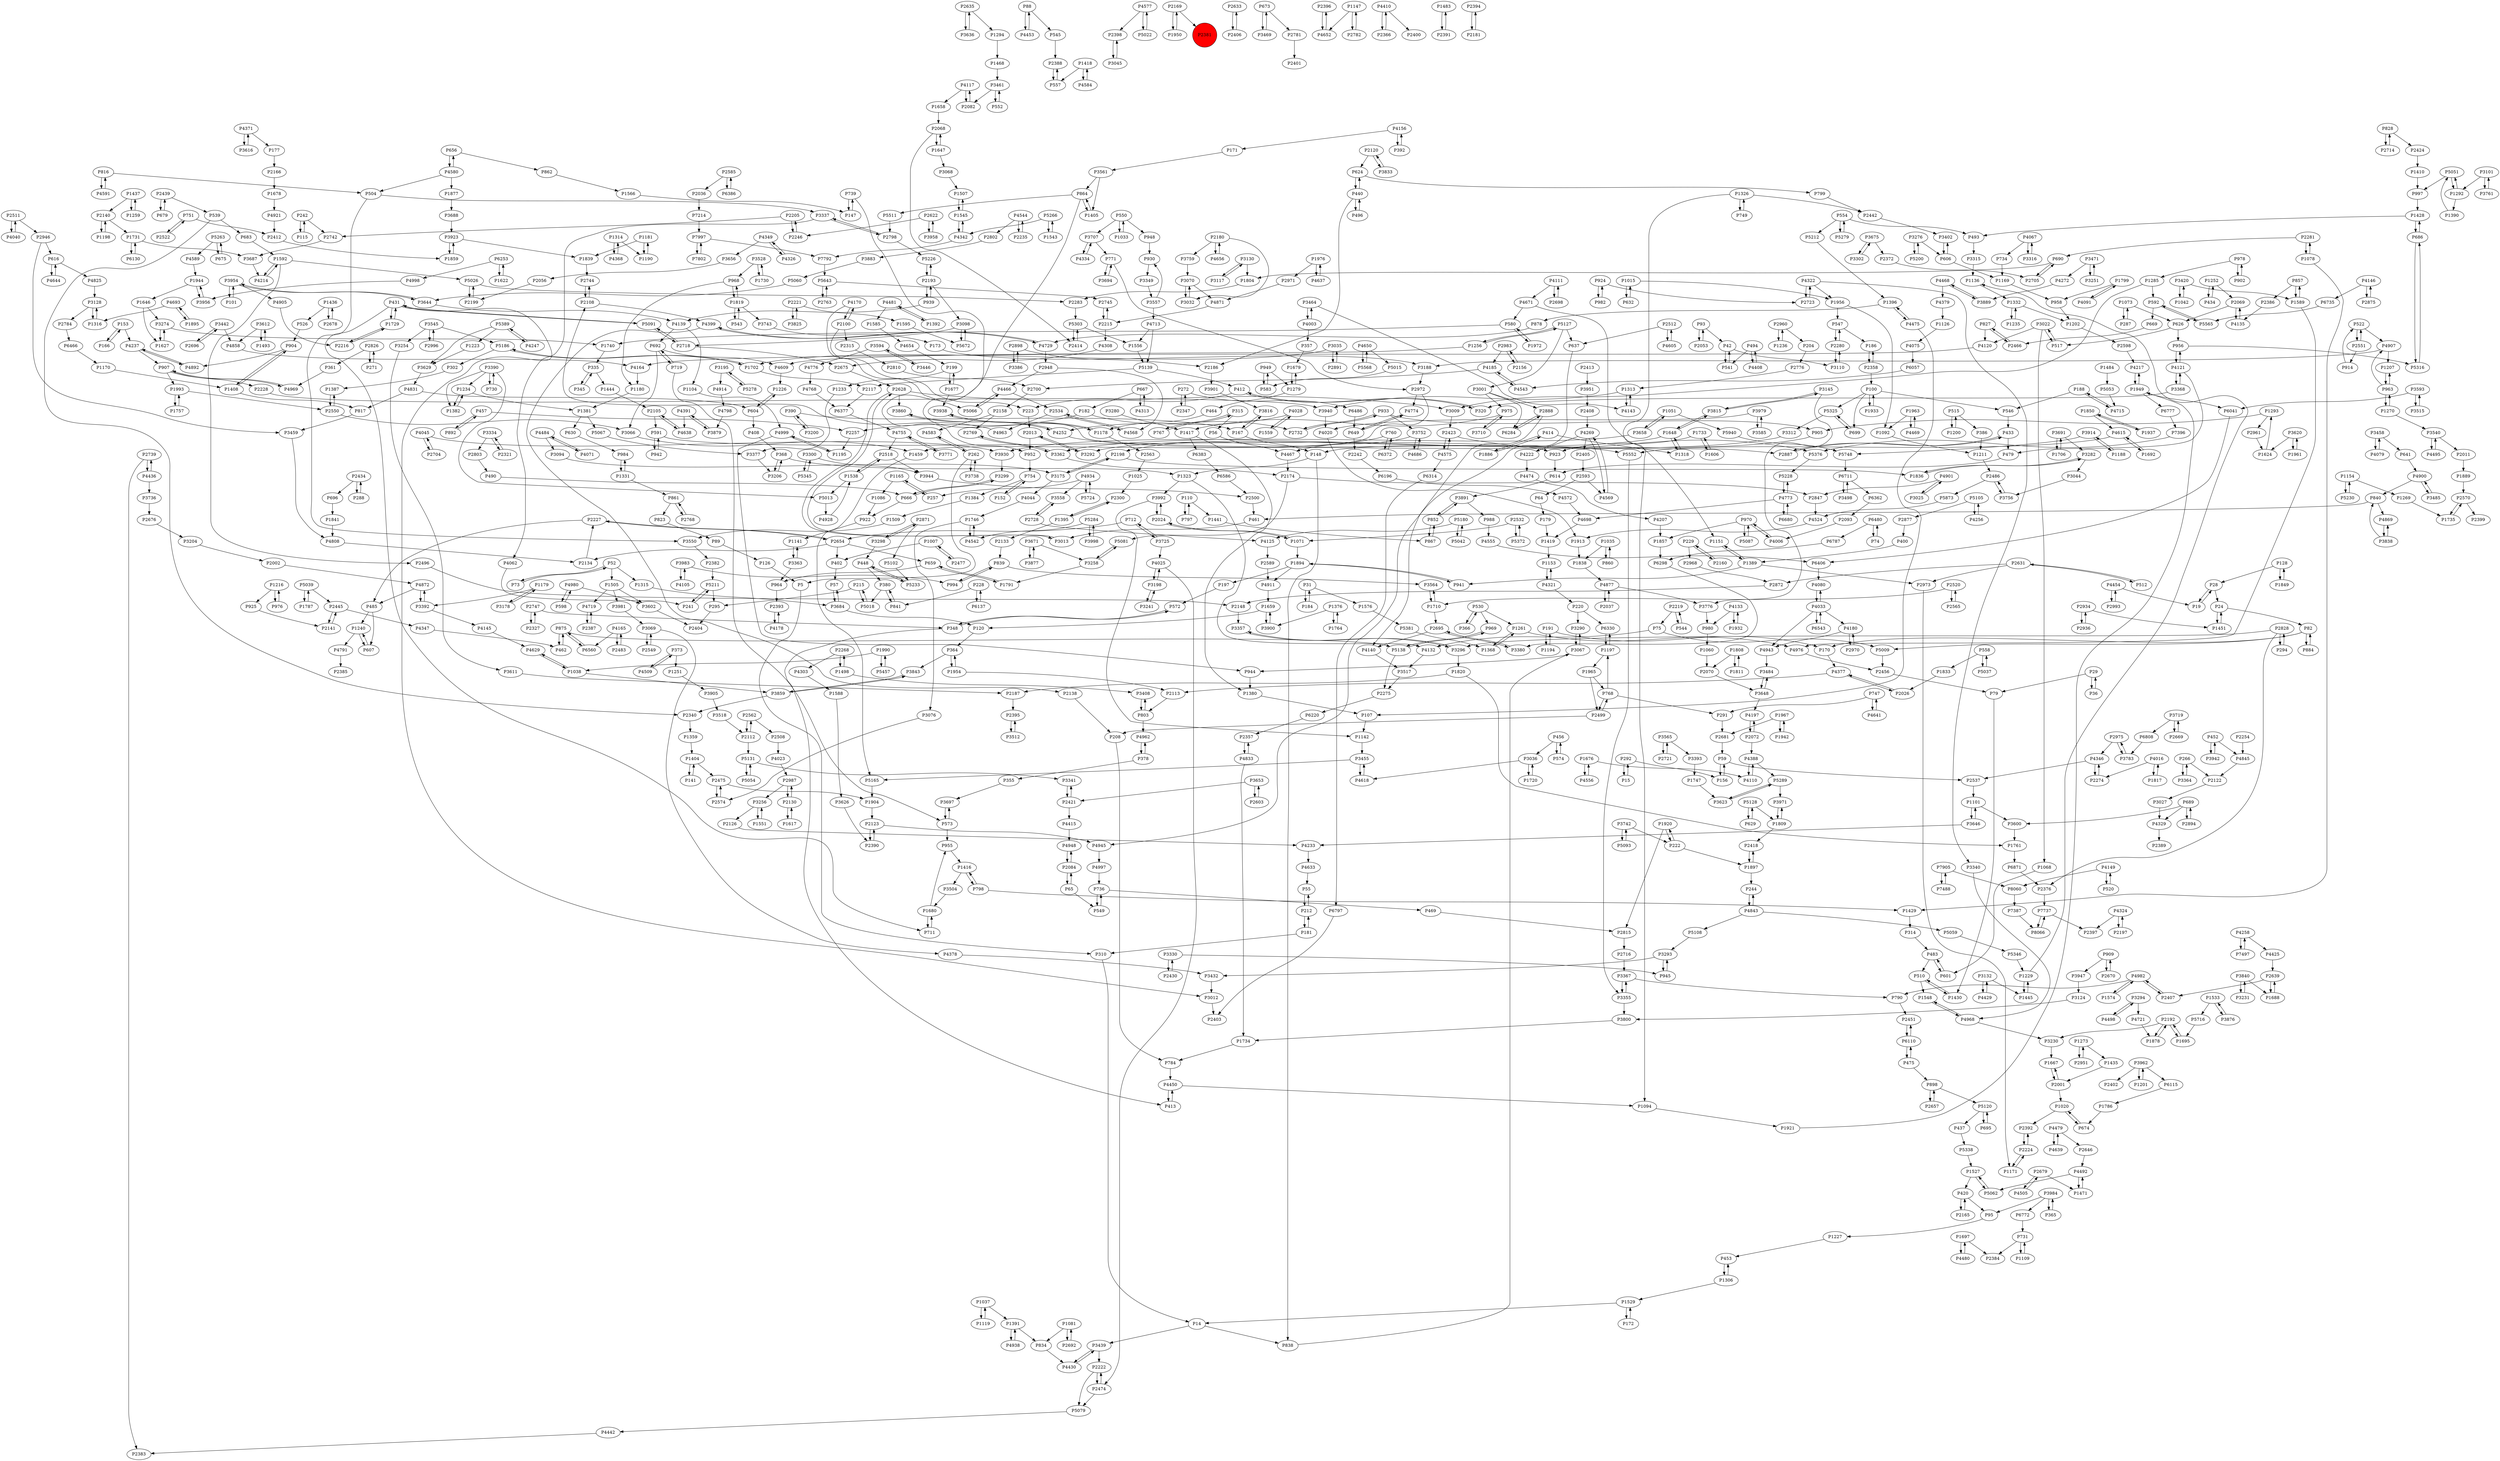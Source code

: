 digraph {
	P1428 -> P493
	P88 -> P4453
	P1498 -> P3408
	P2442 -> P3402
	P28 -> P19
	P4877 -> P2037
	P2072 -> P4197
	P2358 -> P100
	P4962 -> P378
	P3761 -> P3101
	P1007 -> P2477
	P4067 -> P734
	P4143 -> P1313
	P3992 -> P2024
	P2961 -> P1624
	P1559 -> P4028
	P504 -> P3337
	P89 -> P126
	P4466 -> P5066
	P5568 -> P4650
	P1223 -> P3629
	P4577 -> P2398
	P1007 -> P402
	P839 -> P994
	P1376 -> P1764
	P4033 -> P4180
	P4197 -> P2072
	P2002 -> P4872
	P1252 -> P434
	P14 -> P838
	P768 -> P1197
	P4020 -> P1913
	P504 -> P3550
	P1436 -> P526
	P922 -> P1141
	P3648 -> P4197
	P2395 -> P3512
	P2222 -> P2474
	P4140 -> P3517
	P2130 -> P2987
	P2871 -> P3298
	P5062 -> P1527
	P4544 -> P2802
	P4321 -> P220
	P4222 -> P4474
	P2108 -> P4399
	P2169 -> P1950
	P3302 -> P3675
	P1894 -> P197
	P1408 -> P904
	P335 -> P1444
	P1993 -> P1757
	P7905 -> P7488
	P3464 -> P4003
	P1731 -> P6130
	P1809 -> P2418
	P420 -> P2165
	P2993 -> P4454
	P5087 -> P970
	P1404 -> P141
	P4715 -> P188
	P3719 -> P2669
	P4117 -> P1658
	P1897 -> P2418
	P898 -> P2657
	P215 -> P5018
	P4872 -> P485
	P1877 -> P3688
	P827 -> P2466
	P4980 -> P598
	P2551 -> P914
	P2423 -> P5376
	P2888 -> P6284
	P1109 -> P731
	P3504 -> P1680
	P1416 -> P3504
	P4755 -> P3771
	P1498 -> P2268
	P1878 -> P2192
	P3274 -> P1627
	P4349 -> P4326
	P2744 -> P2108
	P686 -> P5316
	P1710 -> P2695
	P666 -> P922
	P3984 -> P6772
	P4650 -> P5568
	P156 -> P59
	P3540 -> P2011
	P1273 -> P1435
	P731 -> P1109
	P4997 -> P736
	P2631 -> P2973
	P4637 -> P1976
	P4237 -> P907
	P4347 -> P462
	P3942 -> P452
	P4575 -> P2423
	P1622 -> P6253
	P1734 -> P784
	P3045 -> P2398
	P1256 -> P4609
	P5716 -> P1695
	P220 -> P3290
	P4798 -> P3879
	P390 -> P167
	P2934 -> P1451
	P857 -> P2386
	P994 -> P839
	P592 -> P669
	P2224 -> P1171
	P952 -> P754
	P626 -> P956
	P2565 -> P2520
	P2946 -> P3459
	P2268 -> P1498
	P2340 -> P1359
	P2280 -> P547
	P3258 -> P1791
	P3442 -> P4858
	P4474 -> P4207
	P1259 -> P1437
	P4943 -> P3484
	P294 -> P2828
	P4524 -> P1913
	P3742 -> P5093
	P6586 -> P2500
	P949 -> P1279
	P583 -> P949
	P1648 -> P3292
	P2445 -> P2141
	P1316 -> P3128
	P3312 -> P3930
	P630 -> P984
	P3455 -> P5165
	P6130 -> P1731
	P1081 -> P834
	P2001 -> P1020
	P904 -> P1408
	P3688 -> P3923
	P4492 -> P1471
	P3390 -> P5013
	P3251 -> P3471
	P357 -> P1679
	P3101 -> P3761
	P1659 -> P3900
	P3938 -> P1178
	P4773 -> P5228
	P573 -> P3697
	P541 -> P42
	P3022 -> P1068
	P2551 -> P522
	P4170 -> P2100
	P1181 -> P1839
	P1234 -> P1382
	P1820 -> P2187
	P302 -> P1387
	P930 -> P3349
	P15 -> P292
	P3984 -> P365
	P3124 -> P3800
	P4016 -> P2274
	P2123 -> P2390
	P469 -> P2815
	P1417 -> P1380
	P4149 -> P520
	P4149 -> P8060
	P5066 -> P4466
	P3611 -> P2187
	P3393 -> P1747
	P1627 -> P3274
	P1382 -> P1234
	P6220 -> P2357
	P5059 -> P5346
	P4326 -> P4349
	P5552 -> P3355
	P798 -> P1416
	P1405 -> P864
	P522 -> P4907
	P771 -> P2972
	P1292 -> P1390
	P580 -> P1972
	P2424 -> P1410
	P288 -> P2434
	P712 -> P3725
	P390 -> P3200
	P1576 -> P5381
	P7214 -> P7997
	P2633 -> P2406
	P291 -> P2681
	P4388 -> P4110
	P3001 -> P6284
	P1617 -> P2130
	P1141 -> P3363
	P4755 -> P2518
	P1094 -> P1921
	P2113 -> P803
	P1390 -> P5051
	P669 -> P2466
	P3044 -> P3756
	P5105 -> P4256
	P3001 -> P2888
	P5015 -> P583
	P1391 -> P834
	P1178 -> P2563
	P4185 -> P2700
	P82 -> P170
	P4324 -> P2397
	P624 -> P440
	P924 -> P2723
	P2747 -> P348
	P958 -> P1202
	P4572 -> P4698
	P2105 -> P591
	P4170 -> P5066
	P366 -> P530
	P1533 -> P5716
	P2875 -> P4146
	P153 -> P166
	P1154 -> P1269
	P2451 -> P6110
	P4346 -> P2537
	P3710 -> P975
	P1261 -> P1368
	P4945 -> P4997
	P1895 -> P4693
	P909 -> P2670
	P2654 -> P2227
	P3035 -> P2891
	P3545 -> P3254
	P3069 -> P2549
	P2728 -> P4125
	P695 -> P5120
	P673 -> P3469
	P4892 -> P4237
	P335 -> P345
	P7997 -> P7792
	P1234 -> P1381
	P1073 -> P287
	P3833 -> P2120
	P3594 -> P4776
	P3471 -> P4272
	P616 -> P4825
	P79 -> P1430
	P1240 -> P4791
	P2215 -> P4308
	P5 -> P310
	P607 -> P1240
	P1154 -> P5230
	P4774 -> P649
	P3771 -> P4755
	P3840 -> P3231
	P2718 -> P2675
	P4871 -> P2215
	P2216 -> P1729
	P197 -> P572
	P1990 -> P1038
	P3256 -> P1551
	P573 -> P955
	P414 -> P1886
	P2972 -> P1459
	P1015 -> P1956
	P1667 -> P2001
	P2474 -> P5079
	P7997 -> P7802
	P95 -> P1227
	P2396 -> P4652
	P1252 -> P2069
	P3859 -> P2340
	P6383 -> P6586
	P4580 -> P1877
	P4391 -> P3879
	P1015 -> P632
	P1949 -> P6777
	P3298 -> P448
	P2406 -> P2633
	P964 -> P2393
	P2439 -> P679
	P1170 -> P1408
	P1035 -> P860
	P3653 -> P2421
	P2522 -> P751
	P4877 -> P3776
	P3725 -> P712
	P892 -> P457
	P1595 -> P5672
	P3752 -> P4467
	P2763 -> P5643
	P968 -> P1180
	P402 -> P57
	P3420 -> P1589
	P1545 -> P4342
	P1226 -> P604
	P314 -> P483
	P4045 -> P2704
	P683 -> P1592
	P6115 -> P1786
	P1368 -> P1261
	P1416 -> P798
	P4091 -> P1799
	P6480 -> P74
	P790 -> P2451
	P1313 -> P4143
	P3485 -> P4900
	P768 -> P2499
	P2698 -> P4111
	P526 -> P904
	P494 -> P4408
	P7396 -> P5376
	P3743 -> P173
	P2205 -> P2742
	P5289 -> P3971
	P3838 -> P4869
	P4475 -> P107
	P5200 -> P3276
	P970 -> P4006
	P546 -> P433
	P2174 -> P2847
	P878 -> P4729
	P4025 -> P3198
	P2888 -> P4140
	P692 -> P719
	P686 -> P1428
	P5081 -> P3258
	P1624 -> P1293
	P948 -> P930
	P591 -> P942
	P4003 -> P357
	P6711 -> P3498
	P167 -> P3816
	P1313 -> P3940
	P4468 -> P3889
	P2001 -> P1667
	P1538 -> P5013
	P1169 -> P958
	P4322 -> P1956
	P220 -> P6330
	P5565 -> P592
	P5102 -> P5233
	P5018 -> P215
	P1408 -> P817
	P2570 -> P2399
	P5165 -> P1904
	P1285 -> P3009
	P5325 -> P3312
	P2550 -> P3066
	P431 -> P3012
	P2716 -> P3367
	P3330 -> P945
	P1592 -> P5026
	P110 -> P797
	P24 -> P1451
	P1799 -> P4091
	P5093 -> P3742
	P3561 -> P864
	P2414 -> P5303
	P4721 -> P1878
	P4023 -> P2987
	P5180 -> P4125
	P2100 -> P223
	P3368 -> P4121
	P1976 -> P4637
	P1648 -> P3815
	P7905 -> P8060
	P2388 -> P557
	P754 -> P152
	P2520 -> P1710
	P4121 -> P3368
	P4121 -> P956
	P1954 -> P364
	P6480 -> P6787
	P440 -> P2186
	P988 -> P4555
	P1331 -> P984
	P73 -> P52
	P5091 -> P431
	P3392 -> P4145
	P3128 -> P2784
	P4006 -> P970
	P4410 -> P2366
	P4178 -> P2393
	P2407 -> P4982
	P2321 -> P3334
	P272 -> P2347
	P3623 -> P5289
	P4492 -> P5062
	P3280 -> P1417
	P1179 -> P3178
	P1273 -> P2951
	P1606 -> P1733
	P31 -> P184
	P88 -> P545
	P3296 -> P3357
	P2037 -> P4877
	P182 -> P2732
	P2180 -> P3759
	P3446 -> P3594
	P1417 -> P6383
	P1035 -> P1838
	P558 -> P1833
	P4901 -> P3025
	P199 -> P1677
	P6377 -> P4755
	P1037 -> P1391
	P2398 -> P3045
	P3564 -> P1710
	P4346 -> P2274
	P3671 -> P3877
	P1306 -> P453
	P2126 -> P4233
	P4430 -> P3439
	P3565 -> P3393
	P2140 -> P1731
	P624 -> P799
	P3646 -> P1101
	P1507 -> P1545
	P6560 -> P875
	P2675 -> P2628
	P3859 -> P3843
	P2165 -> P420
	P2315 -> P2810
	P262 -> P3738
	P1730 -> P3528
	P4469 -> P1963
	P1396 -> P878
	P2872 -> P2148
	P2562 -> P2508
	P6057 -> P4543
	P2357 -> P4833
	P861 -> P823
	P4969 -> P907
	P4467 -> P2174
	P6196 -> P4572
	P433 -> P479
	P2971 -> P4871
	P2728 -> P3558
	P1256 -> P5127
	P3905 -> P3518
	P816 -> P4591
	P368 -> P1323
	P5303 -> P1556
	P2585 -> P6386
	P2802 -> P3883
	P2696 -> P3442
	P6253 -> P1622
	P6680 -> P4773
	P2300 -> P1395
	P1702 -> P5186
	P355 -> P3697
	P1731 -> P3687
	P4436 -> P3736
	P1819 -> P3743
	P2327 -> P2747
	P939 -> P2193
	P242 -> P2742
	P816 -> P504
	P1240 -> P607
	P3117 -> P3130
	P5042 -> P5180
	P4776 -> P4768
	P1747 -> P3623
	P616 -> P4644
	P3067 -> P944
	P3282 -> P1836
	P2603 -> P3653
	P4105 -> P3983
	P2192 -> P3230
	P2654 -> P2134
	P2718 -> P5091
	P3954 -> P101
	P2973 -> P1171
	P5060 -> P3644
	P5284 -> P4542
	P6372 -> P760
	P1761 -> P6871
	P6314 -> P6797
	P4825 -> P3128
	P4391 -> P4638
	P4999 -> P1195
	P3658 -> P3362
	P3900 -> P1659
	P2134 -> P2227
	P3719 -> P6808
	P4410 -> P2400
	P2676 -> P3204
	P530 -> P366
	P2512 -> P4605
	P4481 -> P1392
	P292 -> P15
	P547 -> P186
	P3461 -> P552
	P1092 -> P1211
	P6777 -> P7396
	P4968 -> P3230
	P1746 -> P4542
	P3646 -> P4233
	P799 -> P2442
	P1179 -> P3392
	P751 -> P2522
	P184 -> P31
	P1384 -> P1509
	P2894 -> P689
	P128 -> P28
	P2222 -> P5079
	P656 -> P862
	P3036 -> P1720
	P1389 -> P1151
	P3616 -> P4371
	P4843 -> P5059
	P1692 -> P4615
	P1678 -> P4921
	P626 -> P517
	P2705 -> P690
	P1894 -> P941
	P4833 -> P1734
	P1961 -> P3620
	P739 -> P147
	P42 -> P3110
	P1235 -> P1332
	P4583 -> P262
	P440 -> P496
	P4125 -> P2589
	P1437 -> P2140
	P554 -> P493
	P689 -> P3600
	P3512 -> P2395
	P3951 -> P2408
	P719 -> P573
	P4556 -> P1676
	P1509 -> P3550
	P4120 -> P4164
	P3545 -> P2996
	P1658 -> P2068
	P649 -> P4774
	P448 -> P380
	P65 -> P549
	P3691 -> P1706
	P412 -> P223
	P4773 -> P6680
	P1677 -> P199
	P1956 -> P1092
	P862 -> P1566
	P2227 -> P485
	P2549 -> P3069
	P378 -> P4962
	P461 -> P3013
	P4256 -> P5105
	P3992 -> P1142
	P52 -> P1505
	P5748 -> P6711
	P861 -> P2768
	P3094 -> P3175
	P923 -> P614
	P2563 -> P1025
	P1956 -> P547
	P4633 -> P55
	P4484 -> P4071
	P2628 -> P3860
	P4693 -> P1316
	P5131 -> P5054
	P2635 -> P3636
	P2224 -> P2392
	P4544 -> P2235
	P191 -> P1194
	P75 -> P5009
	P5051 -> P997
	P1548 -> P4968
	P2631 -> P512
	P52 -> P73
	P3110 -> P2280
	P3684 -> P120
	P1786 -> P674
	P2798 -> P3337
	P2828 -> P294
	P1468 -> P3461
	P1261 -> P4976
	P413 -> P4450
	P2975 -> P3783
	P365 -> P3984
	P5511 -> P2798
	P3292 -> P2013
	P852 -> P867
	P2180 -> P4656
	P4342 -> P7792
	P6772 -> P731
	P3979 -> P3585
	P736 -> P549
	P3175 -> P4044
	P2486 -> P5873
	P4075 -> P6057
	P2169 -> P2381
	P452 -> P3942
	P734 -> P1169
	P4713 -> P1556
	P3594 -> P3446
	P4568 -> P2534
	P244 -> P4843
	P2158 -> P4583
	P2593 -> P64
	P4934 -> P3558
	P2739 -> P4436
	P3891 -> P988
	P2776 -> P1313
	P1435 -> P2001
	P2574 -> P2475
	P4269 -> P4222
	P4639 -> P4479
	P4577 -> P5022
	P841 -> P380
	P5091 -> P2718
	P515 -> P1200
	P5228 -> P4773
	P907 -> P4969
	P904 -> P4892
	P1171 -> P2224
	P2898 -> P3386
	P2140 -> P1198
	P2622 -> P3958
	P4591 -> P816
	P3274 -> P1740
	P3363 -> P964
	P1430 -> P510
	P4033 -> P4080
	P1165 -> P1086
	P2193 -> P3098
	P315 -> P56
	P5105 -> P2877
	P171 -> P3561
	P1037 -> P1119
	P3983 -> P994
	P4858 -> P4164
	P186 -> P2358
	P3707 -> P4334
	P1285 -> P592
	P2593 -> P4569
	P4132 -> P3517
	P2072 -> P4388
	P550 -> P948
	P5724 -> P4934
	P4609 -> P1226
	P2483 -> P4165
	P3334 -> P2321
	P4495 -> P3540
	P3293 -> P3432
	P1445 -> P1229
	P2635 -> P1294
	P2589 -> P4911
	P1197 -> P1965
	P3940 -> P4020
	P1236 -> P2960
	P4067 -> P3316
	P942 -> P591
	P4258 -> P4425
	P550 -> P1033
	P448 -> P5233
	P147 -> P739
	P1202 -> P2598
	P1679 -> P1279
	P2013 -> P952
	P1020 -> P2392
	P3752 -> P4686
	P4040 -> P2511
	P3032 -> P3070
	P1147 -> P2782
	P3367 -> P3355
	P6797 -> P2403
	P543 -> P1819
	P1920 -> P2815
	P2714 -> P828
	P2692 -> P1081
	P1729 -> P431
	P2987 -> P3256
	P4165 -> P6560
	P3725 -> P4025
	P1180 -> P1381
	P5108 -> P3293
	P659 -> P964
	P100 -> P546
	P2421 -> P3341
	P93 -> P42
	P1894 -> P4911
	P400 -> P1389
	P1294 -> P1468
	P1437 -> P1259
	P3984 -> P95
	P4442 -> P2383
	P100 -> P1933
	P5230 -> P1154
	P2987 -> P2130
	P3368 -> P320
	P3914 -> P5748
	P3815 -> P1648
	P2268 -> P4303
	P1292 -> P5051
	P3334 -> P2803
	P2386 -> P4135
	P860 -> P1035
	P3958 -> P2622
	P2500 -> P461
	P3877 -> P3671
	P817 -> P3459
	P3653 -> P2603
	P100 -> P5325
	P2372 -> P2705
	P1326 -> P749
	P4247 -> P5389
	P2105 -> P4638
	P4928 -> P1538
	P2024 -> P3992
	P6253 -> P4998
	P2197 -> P4324
	P3195 -> P4914
	P3066 -> P1459
	P2193 -> P939
	P1543 -> P5266
	P1648 -> P1318
	P3128 -> P1316
	P522 -> P2551
	P1451 -> P24
	P3067 -> P3290
	P6466 -> P1170
	P1126 -> P4075
	P320 -> P412
	P690 -> P1804
	P4111 -> P2698
	P2562 -> P2112
	P5026 -> P2283
	P3458 -> P4079
	P434 -> P1252
	P1697 -> P4480
	P2960 -> P1236
	P1293 -> P905
	P2198 -> P3175
	P2192 -> P1695
	P4025 -> P2474
	P1441 -> P867
	P315 -> P767
	P153 -> P4237
	P1483 -> P2391
	P1038 -> P3859
	P978 -> P902
	P1181 -> P1190
	P3377 -> P3206
	P272 -> P6486
	P3198 -> P3241
	P2405 -> P2593
	P2466 -> P827
	P2024 -> P1071
	P1033 -> P550
	P2228 -> P3940
	P1436 -> P2678
	P456 -> P574
	P3025 -> P4901
	P3962 -> P6115
	P2082 -> P4117
	P3687 -> P4214
	P2970 -> P4180
	P5051 -> P1292
	P1201 -> P3962
	P4028 -> P4252
	P2877 -> P400
	P2803 -> P490
	P1592 -> P2496
	P1323 -> P4132
	P945 -> P3293
	P494 -> P541
	P1592 -> P4214
	P3825 -> P2221
	P5120 -> P695
	P949 -> P583
	P898 -> P5120
	P3296 -> P1820
	P3098 -> P5672
	P287 -> P1073
	P3364 -> P266
	P2768 -> P861
	P3518 -> P2112
	P3299 -> P666
	P1585 -> P4654
	P222 -> P1897
	P2679 -> P1471
	P4808 -> P2134
	P1811 -> P1808
	P5211 -> P241
	P4907 -> P3188
	P3675 -> P2372
	P2100 -> P2315
	P2670 -> P909
	P2723 -> P4322
	P5389 -> P3629
	P2242 -> P6196
	P4269 -> P2405
	P614 -> P3891
	P5139 -> P2117
	P3068 -> P1507
	P749 -> P1326
	P1841 -> P4808
	P2678 -> P1436
	P659 -> P1791
	P592 -> P5565
	P970 -> P1857
	P3206 -> P368
	P6871 -> P2376
	P1151 -> P1389
	P262 -> P4583
	P1538 -> P2518
	P3439 -> P2222
	P1505 -> P3602
	P699 -> P5325
	P2068 -> P1647
	P803 -> P3408
	P4569 -> P4269
	P1404 -> P2475
	P4901 -> P2847
	P120 -> P364
	P2739 -> P2383
	P223 -> P2013
	P6711 -> P6362
	P4982 -> P790
	P4111 -> P4671
	P2695 -> P4140
	P606 -> P1169
	P378 -> P355
	P2960 -> P204
	P2518 -> P3944
	P1944 -> P3956
	P6041 -> P6406
	P212 -> P55
	P4843 -> P5108
	P4479 -> P4639
	P673 -> P2781
	P4003 -> P3464
	P2520 -> P2565
	P115 -> P242
	P520 -> P4149
	P2518 -> P1538
	P56 -> P4467
	P3315 -> P1136
	P6137 -> P228
	P166 -> P153
	P1967 -> P2681
	P3550 -> P2382
	P2639 -> P2407
	P3439 -> P4430
	P606 -> P3402
	P4968 -> P1548
	P4156 -> P171
	P679 -> P2439
	P3178 -> P1179
	P674 -> P1020
	P4233 -> P4633
	P2550 -> P1387
	P1820 -> P1761
	P550 -> P3707
	P310 -> P14
	P747 -> P4641
	P204 -> P2776
	P2186 -> P3901
	P1972 -> P580
	P4146 -> P6735
	P969 -> P5138
	P2508 -> P4023
	P852 -> P3891
	P29 -> P36
	P5672 -> P3098
	P5940 -> P5748
	P4914 -> P4798
	P75 -> P4132
	P1190 -> P1181
	P5873 -> P4524
	P1211 -> P2486
	P4133 -> P1932
	P1921 -> P1949
	P4980 -> P3602
	P3188 -> P2972
	P1315 -> P3684
	P530 -> P969
	P2219 -> P544
	P667 -> P182
	P760 -> P2198
	P6110 -> P475
	P834 -> P4430
	P2108 -> P2744
	P1165 -> P257
	P3282 -> P3044
	P172 -> P1529
	P554 -> P5279
	P3195 -> P5278
	P1418 -> P557
	P4481 -> P1585
	P4408 -> P494
	P1646 -> P3274
	P604 -> P1226
	P574 -> P456
	P3691 -> P3282
	P3620 -> P1624
	P3838 -> P840
	P4652 -> P2396
	P840 -> P461
	P515 -> P386
	P2534 -> P4568
	P1574 -> P4982
	P1804 -> P2283
	P266 -> P3364
	P5211 -> P295
	P3198 -> P4025
	P1746 -> P3076
	P2534 -> P4963
	P6110 -> P2451
	P2084 -> P65
	P4729 -> P4399
	P52 -> P1315
	P5289 -> P3623
	P2130 -> P1617
	P364 -> P1954
	P2254 -> P4845
	P6330 -> P1197
	P2679 -> P4505
	P3362 -> P2769
	P3883 -> P5060
	P2056 -> P2199
	P2393 -> P4178
	P1101 -> P3600
	P2227 -> P2654
	P2439 -> P539
	P3891 -> P852
	P408 -> P368
	P1937 -> P1850
	P42 -> P541
	P1251 -> P3905
	P295 -> P2404
	P875 -> P462
	P2221 -> P1595
	P4121 -> P479
	P1551 -> P3256
	P3022 -> P4120
	P1965 -> P768
	P1963 -> P4469
	P490 -> P666
	P8066 -> P7737
	P414 -> P1318
	P3981 -> P3069
	P1153 -> P4321
	P483 -> P601
	P3517 -> P2275
	P4117 -> P2082
	P2123 -> P4945
	P4845 -> P2122
	P126 -> P5
	P2120 -> P624
	P364 -> P3843
	P2198 -> P1836
	P1020 -> P674
	P74 -> P6480
	P914 -> P522
	P547 -> P2280
	P3130 -> P1804
	P179 -> P1419
	P984 -> P1331
	P2570 -> P1735
	P2166 -> P1678
	P3707 -> P771
	P4214 -> P1592
	P1227 -> P453
	P1071 -> P1894
	P1216 -> P925
	P4650 -> P5015
	P689 -> P2894
	P110 -> P1441
	P2026 -> P4377
	P907 -> P1993
	P3783 -> P2975
	P59 -> P2537
	P215 -> P295
	P7497 -> P4258
	P5026 -> P2199
	P784 -> P4450
	P1904 -> P2123
	P496 -> P440
	P2798 -> P5226
	P649 -> P2242
	P3923 -> P1839
	P907 -> P2228
	P909 -> P3947
	P3341 -> P2421
	P823 -> P89
	P257 -> P1165
	P3013 -> P2628
	P4644 -> P616
	P101 -> P3954
	P5278 -> P3195
	P453 -> P1306
	P1396 -> P4475
	P2828 -> P2376
	P2274 -> P4346
	P2445 -> P4347
	P4934 -> P257
	P857 -> P1589
	P5186 -> P1702
	P2975 -> P4346
	P3889 -> P4468
	P2769 -> P3362
	P3357 -> P3296
	P4139 -> P692
	P1527 -> P5062
	P4145 -> P4629
	P7387 -> P8066
	P4638 -> P2105
	P82 -> P884
	P1419 -> P1153
	P1740 -> P335
	P2486 -> P3756
	P5372 -> P2532
	P1849 -> P128
	P2408 -> P4269
	P4454 -> P2993
	P3528 -> P1730
	P2122 -> P3027
	P3515 -> P3593
	P1418 -> P4584
	P924 -> P982
	P4831 -> P817
	P5316 -> P686
	P2376 -> P7737
	P4693 -> P1895
	P1676 -> P4110
	P4963 -> P2108
	P3355 -> P3367
	P4938 -> P1391
	P4371 -> P177
	P768 -> P291
	P1195 -> P4999
	P1527 -> P420
	P902 -> P978
	P3600 -> P1761
	P2412 -> P1859
	P1680 -> P955
	P2156 -> P2983
	P1932 -> P4133
	P667 -> P4313
	P3432 -> P3012
	P1025 -> P2300
	P3256 -> P2126
	P4080 -> P4033
	P6735 -> P5565
	P4313 -> P667
	P5022 -> P4577
	P1178 -> P3938
	P5186 -> P302
	P3200 -> P390
	P4399 -> P2138
	P2810 -> P2700
	P1886 -> P414
	P4719 -> P2387
	P4905 -> P2216
	P3330 -> P2430
	P1566 -> P147
	P2871 -> P5102
	P6386 -> P2585
	P440 -> P624
	P1293 -> P2961
	P2654 -> P659
	P730 -> P3390
	P1136 -> P1332
	P3658 -> P1051
	P177 -> P2166
	P731 -> P2384
	P3612 -> P1493
	P475 -> P898
	P692 -> P4609
	P5389 -> P1223
	P1078 -> P1429
	P956 -> P5316
	P4133 -> P980
	P8060 -> P7387
	P4342 -> P1545
	P5079 -> P4442
	P3684 -> P57
	P4872 -> P3392
	P4207 -> P1857
	P241 -> P5211
	P485 -> P607
	P2215 -> P2745
	P348 -> P572
	P2826 -> P361
	P3076 -> P2574
	P1207 -> P963
	P475 -> P6110
	P2631 -> P2872
	P3979 -> P4020
	P939 -> P4139
	P2695 -> P3380
	P3498 -> P6711
	P1954 -> P2113
	P3944 -> P2500
	P457 -> P892
	P4165 -> P2483
	P2646 -> P4492
	P751 -> P2412
	P1395 -> P2133
	P4686 -> P3752
	P760 -> P6372
	P2187 -> P2395
	P1060 -> P2070
	P457 -> P2257
	P2100 -> P4170
	P3145 -> P3776
	P2704 -> P4045
	P1051 -> P5940
	P348 -> P413
	P1318 -> P1648
	P1081 -> P2692
	P1229 -> P1445
	P2669 -> P3719
	P1729 -> P2216
	P3558 -> P2728
	P188 -> P546
	P4258 -> P7497
	P2366 -> P4410
	P4454 -> P19
	P1799 -> P958
	P4164 -> P1180
	P3971 -> P1809
	P1710 -> P3564
	P3392 -> P4872
	P3362 -> P2174
	P1993 -> P2550
	P1038 -> P4629
	P2281 -> P1078
	P5131 -> P3341
	P2983 -> P4185
	P3962 -> P2402
	P6543 -> P4033
	P29 -> P79
	P2011 -> P1889
	P1556 -> P5139
	P1381 -> P630
	P3204 -> P2002
	P3035 -> P1702
	P3230 -> P1667
	P5279 -> P554
	P4252 -> P3860
	P1279 -> P464
	P188 -> P4715
	P1787 -> P5039
	P191 -> P170
	P4377 -> P2113
	P2148 -> P3357
	P5138 -> P2275
	P1859 -> P3923
	P933 -> P2732
	P4900 -> P840
	P4998 -> P3956
	P1720 -> P3036
	P1791 -> P659
	P1326 -> P1094
	P14 -> P3439
	P530 -> P1261
	P1429 -> P314
	P373 -> P1251
	P3557 -> P4713
	P554 -> P5212
	P2392 -> P2224
	P6406 -> P4080
	P2742 -> P3687
	P4589 -> P1944
	P5053 -> P4715
	P1942 -> P1967
	P4921 -> P2412
	P1695 -> P2192
	P4016 -> P1817
	P4629 -> P1038
	P2280 -> P3110
	P3671 -> P3258
	P2951 -> P1273
	P3294 -> P4721
	P1147 -> P4652
	P199 -> P1233
	P5338 -> P1527
	P2496 -> P2148
	P2537 -> P1101
	P944 -> P1380
	P59 -> P156
	P3363 -> P1141
	P2394 -> P2181
	P978 -> P1285
	P1197 -> P6330
	P3675 -> P3302
	P3636 -> P2635
	P4071 -> P4484
	P2221 -> P3825
	P3459 -> P4808
	P2084 -> P4948
	P963 -> P4907
	P3471 -> P3251
	P2117 -> P6377
	P3300 -> P5345
	P2948 -> P4466
	P2180 -> P3032
	P544 -> P2219
	P3742 -> P222
	P4907 -> P1207
	P5263 -> P4589
	P1194 -> P191
	P1589 -> P4976
	P2181 -> P2394
	P3694 -> P771
	P3561 -> P1405
	P1216 -> P976
	P464 -> P1178
	P2138 -> P208
	P2983 -> P2156
	P19 -> P28
	P4948 -> P2084
	P2972 -> P4774
	P2499 -> P208
	P433 -> P2887
	P6808 -> P3783
	P170 -> P4377
	P7802 -> P7997
	P3402 -> P606
	P3901 -> P3816
	P1808 -> P2070
	P1380 -> P107
	P1976 -> P2971
	P3276 -> P606
	P690 -> P2705
	P747 -> P291
	P4466 -> P2534
	P1545 -> P1507
	P1314 -> P4368
	P1505 -> P3981
	P1323 -> P3992
	P228 -> P841
	P1270 -> P963
	P4671 -> P1151
	P373 -> P4509
	P1391 -> P4938
	P3069 -> P4378
	P2430 -> P3330
	P5263 -> P675
	P2112 -> P2562
	P1392 -> P4481
	P4505 -> P2679
	P1697 -> P2384
	P4378 -> P3432
	P3380 -> P2695
	P1819 -> P543
	P1588 -> P3626
	P173 -> P3188
	P1071 -> P2024
	P3876 -> P1533
	P3629 -> P4831
	P483 -> P510
	P2781 -> P2401
	P4180 -> P2970
	P968 -> P1819
	P3254 -> P3611
	P2070 -> P3648
	P7792 -> P5643
	P7488 -> P7905
	P479 -> P614
	P3355 -> P3800
	P3484 -> P3648
	P803 -> P4962
	P3930 -> P3299
	P345 -> P335
	P2347 -> P272
	P2275 -> P6220
	P3626 -> P2390
	P4450 -> P1094
	P1990 -> P5457
	P1702 -> P2117
	P980 -> P1060
	P5643 -> P2763
	P3455 -> P4618
	P976 -> P1216
	P2654 -> P402
	P3759 -> P3070
	P637 -> P4945
	P4618 -> P3455
	P431 -> P5091
	P3241 -> P3198
	P517 -> P3022
	P1889 -> P2570
	P1389 -> P941
	P2585 -> P2036
	P1104 -> P4999
	P262 -> P5
	P2160 -> P229
	P1389 -> P2973
	P3656 -> P2056
	P2257 -> P1195
	P4656 -> P2180
	P1078 -> P2281
	P875 -> P5138
	P1529 -> P14
	P4475 -> P1396
	P55 -> P212
	P222 -> P1920
	P3316 -> P4067
	P3840 -> P1688
	P93 -> P2053
	P3843 -> P3859
	P4329 -> P2389
	P632 -> P1015
	P2732 -> P933
	P456 -> P3036
	P181 -> P310
	P3860 -> P4252
	P6298 -> P3380
	P4615 -> P5552
	P591 -> P923
	P2036 -> P7214
	P4436 -> P2739
	P3294 -> P4498
	P5325 -> P699
	P1850 -> P4615
	P666 -> P3299
	P982 -> P924
	P5127 -> P637
	P4654 -> P199
	P31 -> P1576
	P864 -> P5511
	P4033 -> P6543
	P580 -> P1740
	P975 -> P1417
	P181 -> P212
	P1505 -> P4719
	P167 -> P148
	P3442 -> P2696
	P828 -> P2424
	P2828 -> P3296
	P242 -> P115
	P4399 -> P4729
	P65 -> P2084
	P2747 -> P2327
	P1676 -> P4556
	P485 -> P1240
	P4773 -> P4698
	P2700 -> P2158
	P4999 -> P944
	P2423 -> P4575
	P5128 -> P1809
	P2141 -> P2445
	P905 -> P148
	P4349 -> P3656
	P3258 -> P5081
	P5376 -> P5228
	P3132 -> P1445
	P2477 -> P1007
	P970 -> P5087
	P1647 -> P3068
	P601 -> P483
	P1119 -> P1037
	P5039 -> P1787
	P493 -> P3315
	P5643 -> P2745
	P754 -> P1384
	P558 -> P5037
	P4237 -> P4892
	P228 -> P6137
	P1200 -> P515
	P5139 -> P412
	P1410 -> P997
	P2934 -> P2936
	P431 -> P1729
	P4371 -> P3616
	P2219 -> P75
	P3098 -> P2718
	P3776 -> P980
	P712 -> P2654
	P229 -> P2968
	P3276 -> P5200
	P689 -> P4329
	P2681 -> P59
	P2382 -> P5211
	P3620 -> P1961
	P1086 -> P922
	P827 -> P4120
	P696 -> P1841
	P5266 -> P1543
	P3914 -> P1188
	P4217 -> P1949
	P1493 -> P3612
	P5120 -> P437
	P3009 -> P2423
	P1897 -> P244
	P2499 -> P768
	P2532 -> P5372
	P128 -> P1849
	P2387 -> P4719
	P4322 -> P3340
	P545 -> P2388
	P1706 -> P3691
	P1188 -> P3914
	P875 -> P6560
	P6362 -> P2093
	P380 -> P841
	P2456 -> P79
	P3644 -> P3954
	P3012 -> P2403
	P3738 -> P262
	P1808 -> P1811
	P2390 -> P2123
	P6284 -> P2888
	P2511 -> P4040
	P3923 -> P1859
	P867 -> P852
	P955 -> P1416
	P736 -> P469
	P798 -> P1429
	P5180 -> P5042
	P4269 -> P4569
	P975 -> P3710
	P2968 -> P2872
	P864 -> P952
	P3130 -> P3117
	P1042 -> P3420
	P3557 -> P930
	P1757 -> P1993
	P437 -> P5338
	P598 -> P4980
	P5039 -> P2445
	P1950 -> P2169
	P5226 -> P2193
	P1764 -> P1376
	P4641 -> P747
	P4698 -> P1419
	P2826 -> P271
	P3337 -> P2798
	P1331 -> P861
	P4833 -> P2357
	P3458 -> P641
	P1332 -> P1235
	P5266 -> P4342
	P148 -> P838
	P4079 -> P3458
	P36 -> P29
	P4045 -> P3930
	P3593 -> P6041
	P412 -> P320
	P1836 -> P3282
	P3998 -> P5284
	P1963 -> P1092
	P767 -> P315
	P1051 -> P3658
	P539 -> P2340
	P884 -> P82
	P2948 -> P4568
	P1381 -> P5067
	P4033 -> P4943
	P3464 -> P4143
	P3175 -> P2198
	P4498 -> P3294
	P3962 -> P1201
	P1933 -> P100
	P3800 -> P1734
	P1733 -> P923
	P2205 -> P2246
	P5067 -> P3377
	P3420 -> P1042
	P4831 -> P604
	P549 -> P736
	P4843 -> P244
	P3697 -> P573
	P2069 -> P626
	P2946 -> P616
	P4377 -> P2026
	P1269 -> P1735
	P4584 -> P1418
	P2174 -> P5081
	P2622 -> P2246
	P4388 -> P5289
	P3593 -> P3515
	P3585 -> P3979
	P1332 -> P1202
	P1326 -> P2442
	P2898 -> P2186
	P5284 -> P3998
	P2192 -> P1878
	P4453 -> P88
	P271 -> P2826
	P1688 -> P2639
	P4110 -> P4388
	P2120 -> P3833
	P1817 -> P4016
	P1428 -> P686
	P2013 -> P3292
	P5037 -> P558
	P3036 -> P4618
	P840 -> P4869
	P4185 -> P4543
	P4605 -> P2512
	P1733 -> P1606
	P2413 -> P3951
	P1659 -> P120
	P3293 -> P945
	P229 -> P2160
	P1965 -> P2499
	P4139 -> P1104
	P2936 -> P2934
	P4303 -> P1588
	P2358 -> P186
	P452 -> P4845
	P4028 -> P1559
	P797 -> P110
	P57 -> P3684
	P3947 -> P3124
	P1589 -> P857
	P3612 -> P4858
	P771 -> P3694
	P1833 -> P2026
	P392 -> P4156
	P2246 -> P2205
	P4135 -> P2069
	P1529 -> P172
	P1484 -> P5053
	P1459 -> P5165
	P462 -> P875
	P839 -> P3564
	P6486 -> P649
	P3956 -> P1944
	P1819 -> P968
	P1920 -> P222
	P4252 -> P5552
	P4869 -> P3838
	P3132 -> P4429
	P3386 -> P2898
	P100 -> P699
	P2532 -> P1071
	P552 -> P3461
	P512 -> P2631
	P3816 -> P167
	P997 -> P1428
	P5127 -> P3001
	P107 -> P1142
	P2283 -> P5303
	P7737 -> P8066
	P1735 -> P2570
	P420 -> P95
	P380 -> P5018
	P572 -> P348
	P3954 -> P3644
	P1142 -> P3455
	P1270 -> P3540
	P3367 -> P790
	P82 -> P5009
	P5233 -> P448
	P208 -> P784
	P4543 -> P4185
	P2474 -> P2222
	P3001 -> P975
	P3736 -> P2676
	P3408 -> P803
	P3390 -> P730
	P1314 -> P1190
	P3340 -> P4968
	P3298 -> P2871
	P4934 -> P5724
	P4480 -> P1697
	P3879 -> P4391
	P838 -> P3067
	P292 -> P156
	P963 -> P1207
	P4429 -> P3132
	P4180 -> P4943
	P2511 -> P2946
	P3602 -> P2404
	P2199 -> P5026
	P3469 -> P673
	P4479 -> P2646
	P5346 -> P1229
	P1949 -> P6041
	P510 -> P1548
	P2598 -> P4217
	P3337 -> P4062
	P2391 -> P1483
	P4334 -> P3707
	P1838 -> P4877
	P386 -> P1211
	P4976 -> P2456
	P3545 -> P5186
	P2434 -> P696
	P1857 -> P6298
	P2053 -> P93
	P4509 -> P373
	P4542 -> P1746
	P4415 -> P4948
	P3290 -> P3067
	P5013 -> P4928
	P3145 -> P3815
	P5127 -> P1256
	P1068 -> P601
	P5212 -> P1396
	P864 -> P1405
	P28 -> P24
	P148 -> P1323
	P1101 -> P3646
	P4911 -> P1659
	P3101 -> P1292
	P5389 -> P4247
	P4982 -> P1574
	P3565 -> P2721
	P2628 -> P3013
	P3648 -> P3484
	P2996 -> P3545
	P4580 -> P656
	P2475 -> P2574
	P629 -> P5128
	P4468 -> P4379
	P3815 -> P3145
	P3954 -> P4905
	P4146 -> P2875
	P1949 -> P4217
	P1677 -> P3938
	P5381 -> P1368
	P4484 -> P3094
	P3528 -> P968
	P2639 -> P1688
	P3390 -> P1382
	P4729 -> P2948
	P361 -> P4969
	P1198 -> P2140
	P4575 -> P6314
	P4982 -> P2407
	P4580 -> P504
	P4791 -> P2385
	P1680 -> P711
	P1306 -> P1529
	P5303 -> P2414
	P7737 -> P2397
	P152 -> P754
	P4768 -> P6377
	P4450 -> P413
	P5457 -> P1990
	P2158 -> P2769
	P1387 -> P2550
	P1395 -> P2300
	P4322 -> P2723
	P3983 -> P4105
	P656 -> P4580
	P4272 -> P3889
	P4156 -> P392
	P1646 -> P1627
	P510 -> P1430
	P4324 -> P2197
	P1229 -> P1136
	P4379 -> P1126
	P2847 -> P4524
	P1359 -> P1404
	P3756 -> P2486
	P692 -> P3066
	P4368 -> P1314
	P1533 -> P3876
	P4900 -> P3485
	P2891 -> P3035
	P3022 -> P517
	P212 -> P181
	P4615 -> P1692
	P2068 -> P2414
	P2421 -> P4415
	P4062 -> P241
	P3644 -> P4139
	P539 -> P683
	P2069 -> P4135
	P431 -> P711
	P1233 -> P3377
	P675 -> P5263
	P266 -> P2122
	P3349 -> P3557
	P963 -> P1270
	P557 -> P2388
	P2721 -> P3565
	P2657 -> P898
	P2475 -> P1904
	P3461 -> P2082
	P5009 -> P2456
	P4425 -> P2639
	P1279 -> P1679
	P2418 -> P1897
	P4555 -> P6406
	P182 -> P2257
	P2193 -> P5226
	P2784 -> P6466
	P739 -> P2887
	P4671 -> P580
	P2112 -> P5131
	P3027 -> P4329
	P2093 -> P4006
	P1647 -> P2068
	P64 -> P179
	P3070 -> P3032
	P3231 -> P3840
	P24 -> P82
	P2887 -> P433
	P2281 -> P690
	P2815 -> P2716
	P1839 -> P2744
	P1471 -> P4492
	P3390 -> P1234
	P4321 -> P1153
	P6787 -> P6298
	P4044 -> P1746
	P719 -> P692
	P3540 -> P4495
	P5128 -> P629
	P2434 -> P288
	P925 -> P2141
	P828 -> P2714
	P2235 -> P4544
	P4713 -> P5139
	P2745 -> P2215
	P2512 -> P637
	P1850 -> P1937
	P3070 -> P4871
	P5138 -> P969
	P933 -> P3752
	P5054 -> P5131
	P956 -> P4121
	P711 -> P1680
	P2133 -> P839
	P604 -> P408
	P5345 -> P3300
	P1444 -> P2105
	P368 -> P3206
	P1809 -> P3971
	P2782 -> P1147
	P641 -> P4900
	P1376 -> P3900
	P933 -> P905
	P1967 -> P1942
	P941 -> P1894
	P1073 -> P626
	P1944 -> P1646
	P2628 -> P3009
	P4308 -> P2675
	P3300 -> P3944
	P1913 -> P1838
	P141 -> P1404
	P2381 [shape=circle]
	P2381 [style=filled]
	P2381 [fillcolor=red]
}